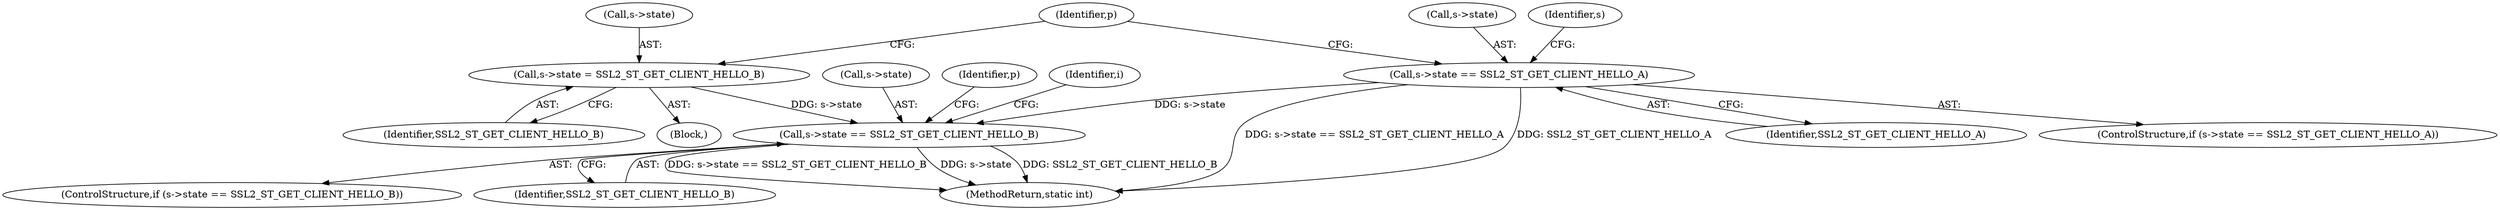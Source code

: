 digraph "0_openssl_d81a1600588b726c2bdccda7efad3cc7a87d6245@pointer" {
"1000160" [label="(Call,s->state == SSL2_ST_GET_CLIENT_HELLO_B)"];
"1000134" [label="(Call,s->state == SSL2_ST_GET_CLIENT_HELLO_A)"];
"1000145" [label="(Call,s->state = SSL2_ST_GET_CLIENT_HELLO_B)"];
"1000161" [label="(Call,s->state)"];
"1000164" [label="(Identifier,SSL2_ST_GET_CLIENT_HELLO_B)"];
"1000134" [label="(Call,s->state == SSL2_ST_GET_CLIENT_HELLO_A)"];
"1000151" [label="(Identifier,p)"];
"1000319" [label="(Identifier,p)"];
"1000167" [label="(Identifier,i)"];
"1000138" [label="(Identifier,SSL2_ST_GET_CLIENT_HELLO_A)"];
"1000146" [label="(Call,s->state)"];
"1000160" [label="(Call,s->state == SSL2_ST_GET_CLIENT_HELLO_B)"];
"1000159" [label="(ControlStructure,if (s->state == SSL2_ST_GET_CLIENT_HELLO_B))"];
"1000555" [label="(MethodReturn,static int)"];
"1000149" [label="(Identifier,SSL2_ST_GET_CLIENT_HELLO_B)"];
"1000145" [label="(Call,s->state = SSL2_ST_GET_CLIENT_HELLO_B)"];
"1000133" [label="(ControlStructure,if (s->state == SSL2_ST_GET_CLIENT_HELLO_A))"];
"1000139" [label="(Block,)"];
"1000142" [label="(Identifier,s)"];
"1000135" [label="(Call,s->state)"];
"1000160" -> "1000159"  [label="AST: "];
"1000160" -> "1000164"  [label="CFG: "];
"1000161" -> "1000160"  [label="AST: "];
"1000164" -> "1000160"  [label="AST: "];
"1000167" -> "1000160"  [label="CFG: "];
"1000319" -> "1000160"  [label="CFG: "];
"1000160" -> "1000555"  [label="DDG: SSL2_ST_GET_CLIENT_HELLO_B"];
"1000160" -> "1000555"  [label="DDG: s->state == SSL2_ST_GET_CLIENT_HELLO_B"];
"1000160" -> "1000555"  [label="DDG: s->state"];
"1000134" -> "1000160"  [label="DDG: s->state"];
"1000145" -> "1000160"  [label="DDG: s->state"];
"1000134" -> "1000133"  [label="AST: "];
"1000134" -> "1000138"  [label="CFG: "];
"1000135" -> "1000134"  [label="AST: "];
"1000138" -> "1000134"  [label="AST: "];
"1000142" -> "1000134"  [label="CFG: "];
"1000151" -> "1000134"  [label="CFG: "];
"1000134" -> "1000555"  [label="DDG: s->state == SSL2_ST_GET_CLIENT_HELLO_A"];
"1000134" -> "1000555"  [label="DDG: SSL2_ST_GET_CLIENT_HELLO_A"];
"1000145" -> "1000139"  [label="AST: "];
"1000145" -> "1000149"  [label="CFG: "];
"1000146" -> "1000145"  [label="AST: "];
"1000149" -> "1000145"  [label="AST: "];
"1000151" -> "1000145"  [label="CFG: "];
}
